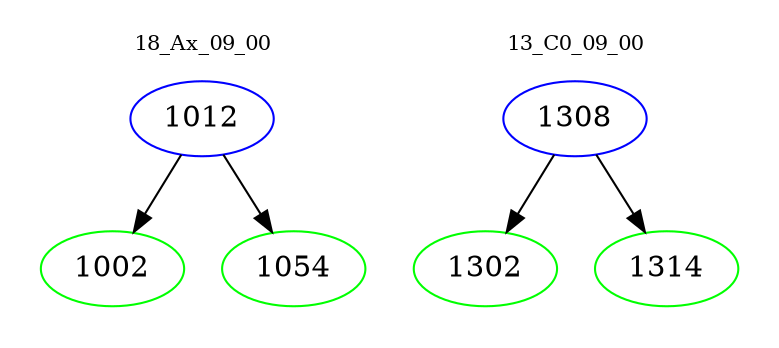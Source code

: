 digraph{
subgraph cluster_0 {
color = white
label = "18_Ax_09_00";
fontsize=10;
T0_1012 [label="1012", color="blue"]
T0_1012 -> T0_1002 [color="black"]
T0_1002 [label="1002", color="green"]
T0_1012 -> T0_1054 [color="black"]
T0_1054 [label="1054", color="green"]
}
subgraph cluster_1 {
color = white
label = "13_C0_09_00";
fontsize=10;
T1_1308 [label="1308", color="blue"]
T1_1308 -> T1_1302 [color="black"]
T1_1302 [label="1302", color="green"]
T1_1308 -> T1_1314 [color="black"]
T1_1314 [label="1314", color="green"]
}
}
